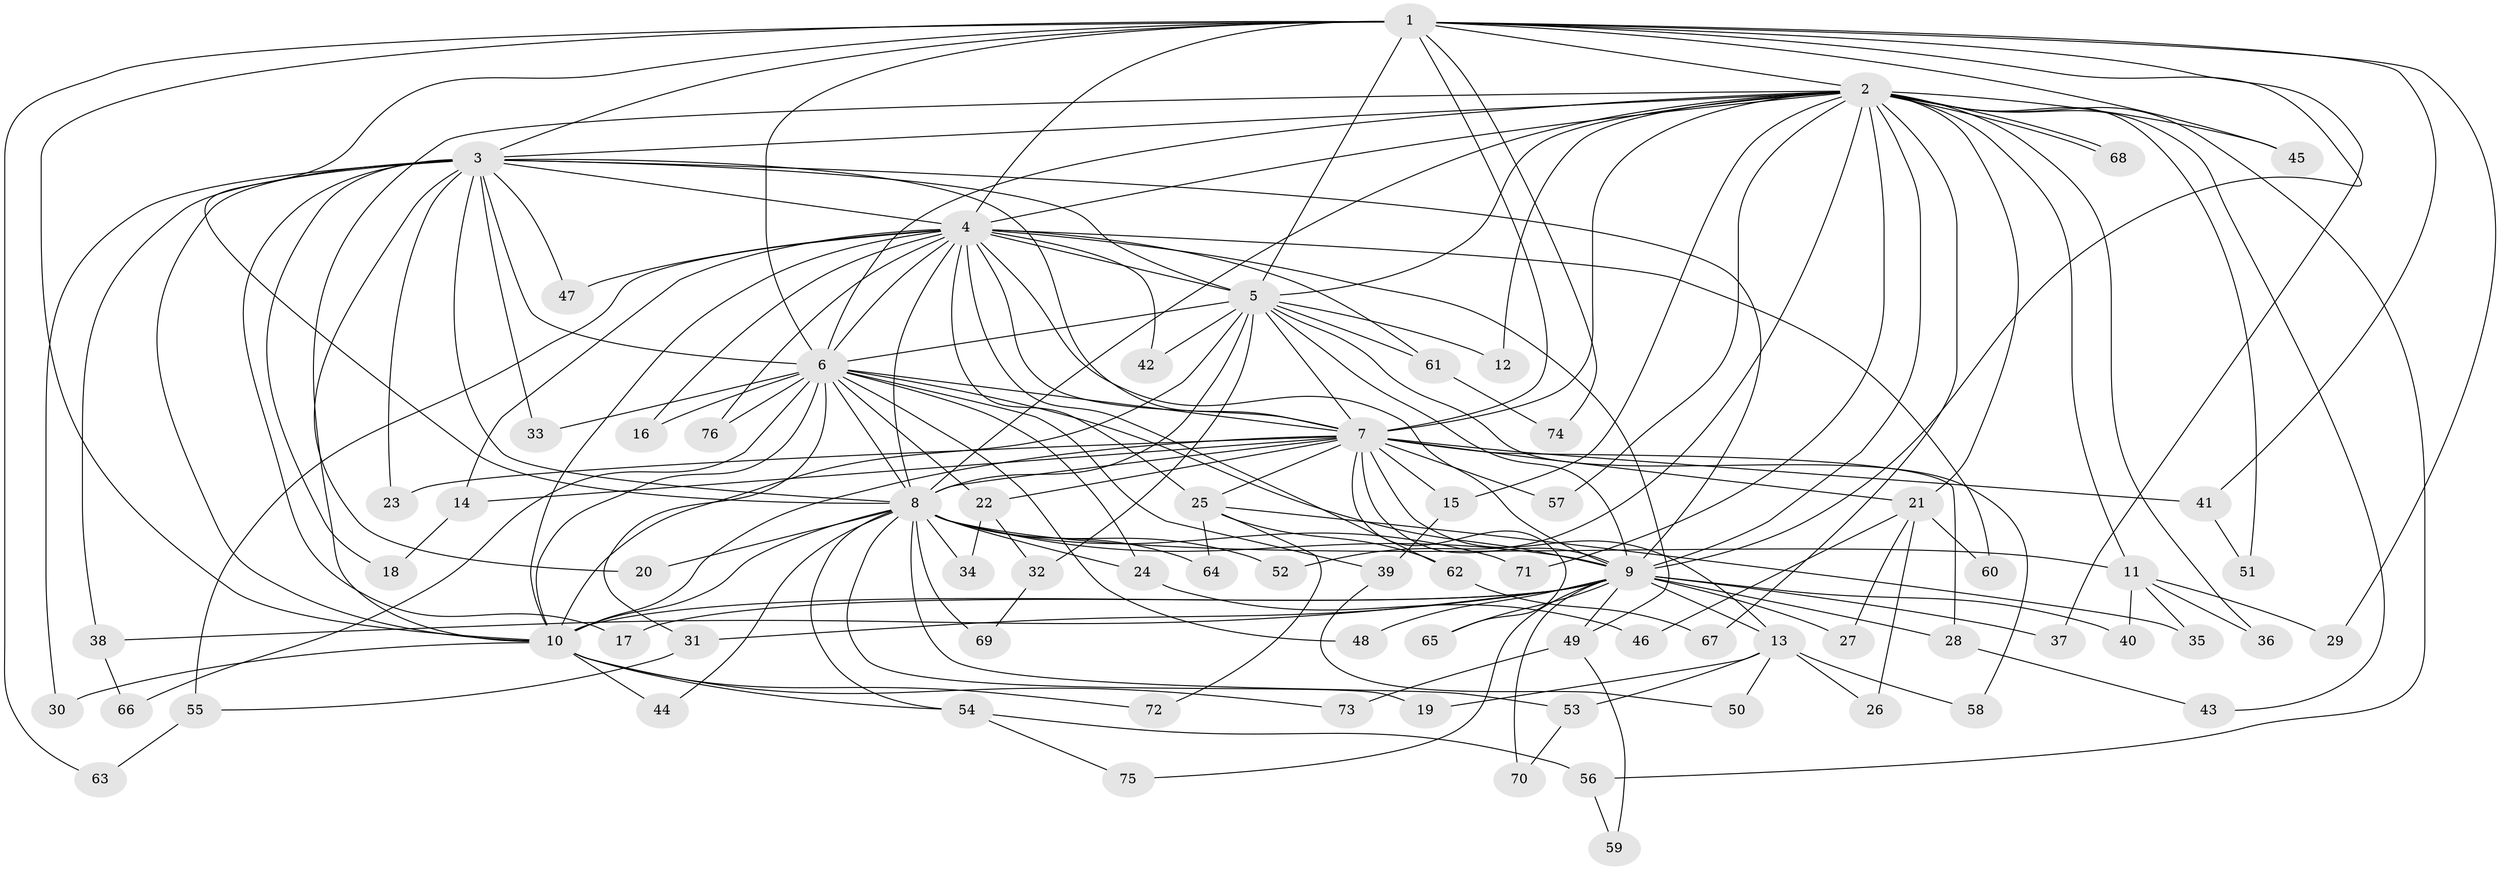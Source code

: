 // Generated by graph-tools (version 1.1) at 2025/14/03/09/25 04:14:07]
// undirected, 76 vertices, 177 edges
graph export_dot {
graph [start="1"]
  node [color=gray90,style=filled];
  1;
  2;
  3;
  4;
  5;
  6;
  7;
  8;
  9;
  10;
  11;
  12;
  13;
  14;
  15;
  16;
  17;
  18;
  19;
  20;
  21;
  22;
  23;
  24;
  25;
  26;
  27;
  28;
  29;
  30;
  31;
  32;
  33;
  34;
  35;
  36;
  37;
  38;
  39;
  40;
  41;
  42;
  43;
  44;
  45;
  46;
  47;
  48;
  49;
  50;
  51;
  52;
  53;
  54;
  55;
  56;
  57;
  58;
  59;
  60;
  61;
  62;
  63;
  64;
  65;
  66;
  67;
  68;
  69;
  70;
  71;
  72;
  73;
  74;
  75;
  76;
  1 -- 2;
  1 -- 3;
  1 -- 4;
  1 -- 5;
  1 -- 6;
  1 -- 7;
  1 -- 8;
  1 -- 9;
  1 -- 10;
  1 -- 29;
  1 -- 37;
  1 -- 41;
  1 -- 45;
  1 -- 63;
  1 -- 74;
  2 -- 3;
  2 -- 4;
  2 -- 5;
  2 -- 6;
  2 -- 7;
  2 -- 8;
  2 -- 9;
  2 -- 10;
  2 -- 11;
  2 -- 12;
  2 -- 15;
  2 -- 21;
  2 -- 36;
  2 -- 43;
  2 -- 45;
  2 -- 51;
  2 -- 52;
  2 -- 56;
  2 -- 57;
  2 -- 67;
  2 -- 68;
  2 -- 68;
  2 -- 71;
  3 -- 4;
  3 -- 5;
  3 -- 6;
  3 -- 7;
  3 -- 8;
  3 -- 9;
  3 -- 10;
  3 -- 17;
  3 -- 18;
  3 -- 20;
  3 -- 23;
  3 -- 30;
  3 -- 33;
  3 -- 38;
  3 -- 47;
  4 -- 5;
  4 -- 6;
  4 -- 7;
  4 -- 8;
  4 -- 9;
  4 -- 10;
  4 -- 14;
  4 -- 16;
  4 -- 25;
  4 -- 42;
  4 -- 47;
  4 -- 49;
  4 -- 55;
  4 -- 60;
  4 -- 61;
  4 -- 62;
  4 -- 76;
  5 -- 6;
  5 -- 7;
  5 -- 8;
  5 -- 9;
  5 -- 10;
  5 -- 12;
  5 -- 32;
  5 -- 42;
  5 -- 58;
  5 -- 61;
  6 -- 7;
  6 -- 8;
  6 -- 9;
  6 -- 10;
  6 -- 16;
  6 -- 22;
  6 -- 24;
  6 -- 31;
  6 -- 33;
  6 -- 39;
  6 -- 48;
  6 -- 66;
  6 -- 76;
  7 -- 8;
  7 -- 9;
  7 -- 10;
  7 -- 13;
  7 -- 14;
  7 -- 15;
  7 -- 21;
  7 -- 22;
  7 -- 23;
  7 -- 25;
  7 -- 28;
  7 -- 41;
  7 -- 57;
  7 -- 65;
  8 -- 9;
  8 -- 10;
  8 -- 11;
  8 -- 19;
  8 -- 20;
  8 -- 24;
  8 -- 34;
  8 -- 44;
  8 -- 52;
  8 -- 53;
  8 -- 54;
  8 -- 64;
  8 -- 69;
  8 -- 71;
  9 -- 10;
  9 -- 13;
  9 -- 17;
  9 -- 27;
  9 -- 28;
  9 -- 31;
  9 -- 37;
  9 -- 38;
  9 -- 40;
  9 -- 48;
  9 -- 49;
  9 -- 65;
  9 -- 70;
  9 -- 75;
  10 -- 30;
  10 -- 44;
  10 -- 54;
  10 -- 72;
  10 -- 73;
  11 -- 29;
  11 -- 35;
  11 -- 36;
  11 -- 40;
  13 -- 19;
  13 -- 26;
  13 -- 50;
  13 -- 53;
  13 -- 58;
  14 -- 18;
  15 -- 39;
  21 -- 26;
  21 -- 27;
  21 -- 46;
  21 -- 60;
  22 -- 32;
  22 -- 34;
  24 -- 46;
  25 -- 35;
  25 -- 62;
  25 -- 64;
  25 -- 72;
  28 -- 43;
  31 -- 55;
  32 -- 69;
  38 -- 66;
  39 -- 50;
  41 -- 51;
  49 -- 59;
  49 -- 73;
  53 -- 70;
  54 -- 56;
  54 -- 75;
  55 -- 63;
  56 -- 59;
  61 -- 74;
  62 -- 67;
}
